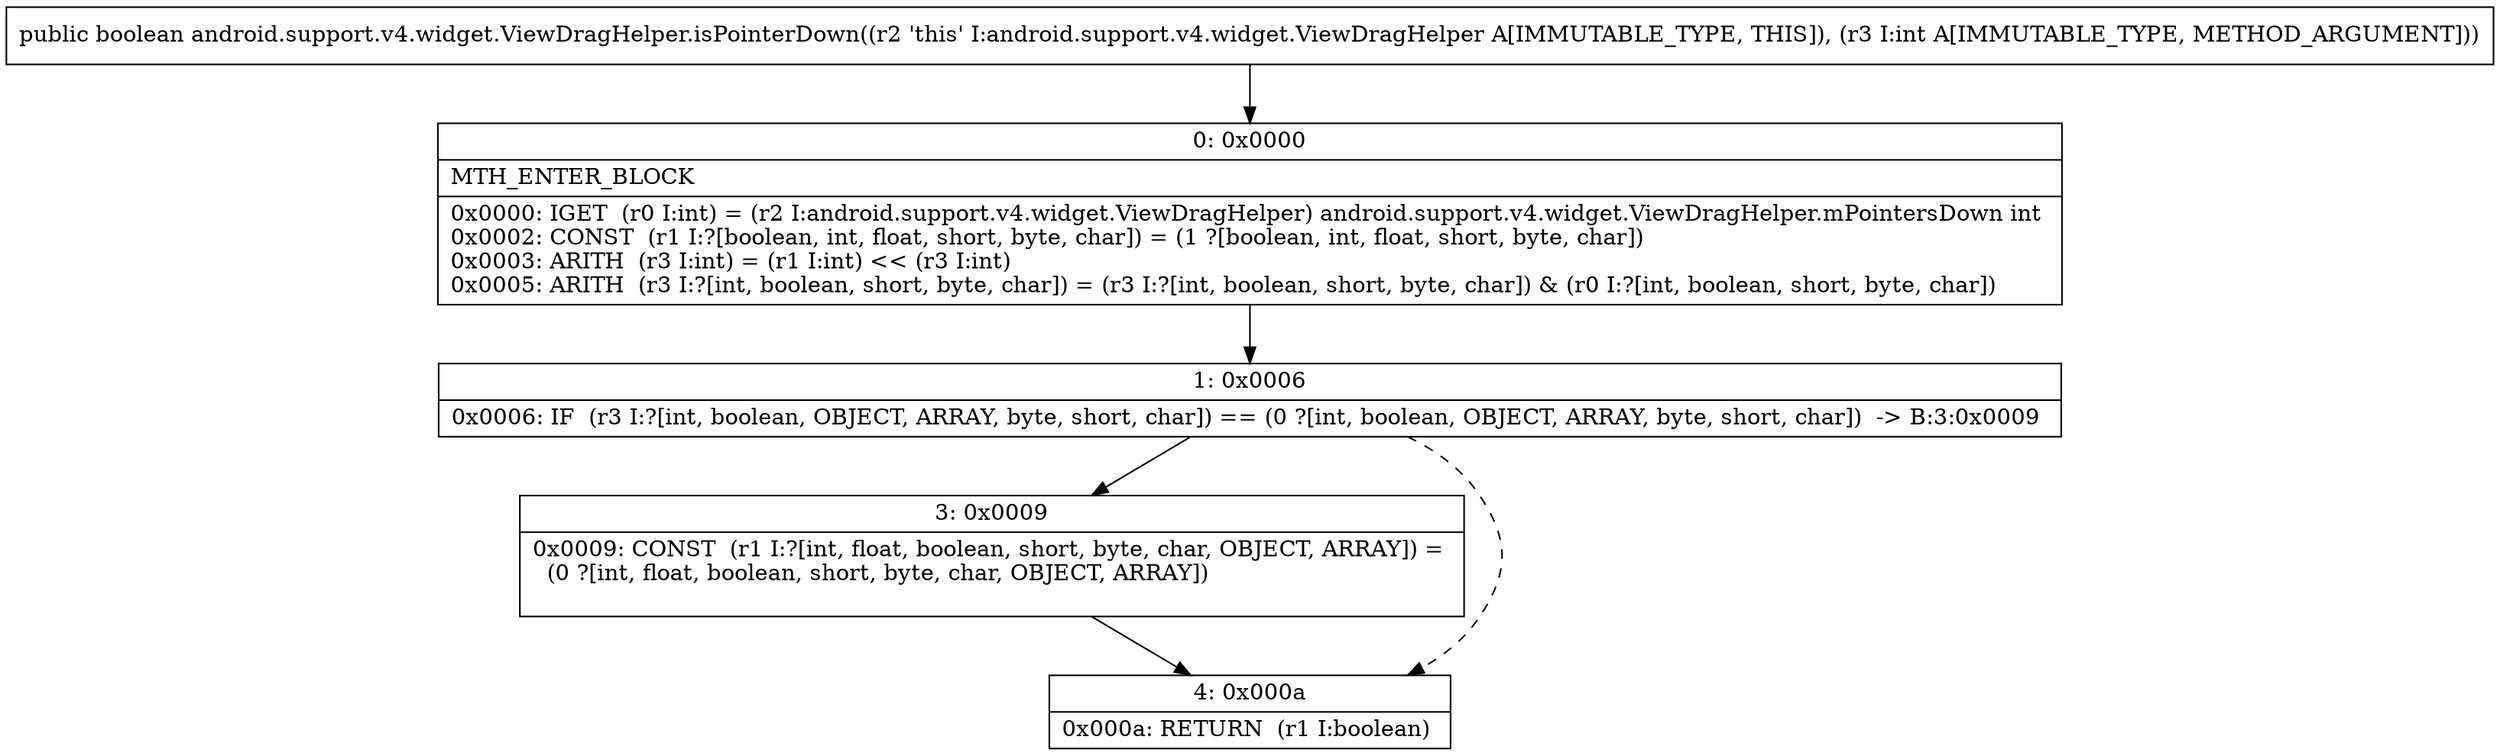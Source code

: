 digraph "CFG forandroid.support.v4.widget.ViewDragHelper.isPointerDown(I)Z" {
Node_0 [shape=record,label="{0\:\ 0x0000|MTH_ENTER_BLOCK\l|0x0000: IGET  (r0 I:int) = (r2 I:android.support.v4.widget.ViewDragHelper) android.support.v4.widget.ViewDragHelper.mPointersDown int \l0x0002: CONST  (r1 I:?[boolean, int, float, short, byte, char]) = (1 ?[boolean, int, float, short, byte, char]) \l0x0003: ARITH  (r3 I:int) = (r1 I:int) \<\< (r3 I:int) \l0x0005: ARITH  (r3 I:?[int, boolean, short, byte, char]) = (r3 I:?[int, boolean, short, byte, char]) & (r0 I:?[int, boolean, short, byte, char]) \l}"];
Node_1 [shape=record,label="{1\:\ 0x0006|0x0006: IF  (r3 I:?[int, boolean, OBJECT, ARRAY, byte, short, char]) == (0 ?[int, boolean, OBJECT, ARRAY, byte, short, char])  \-\> B:3:0x0009 \l}"];
Node_3 [shape=record,label="{3\:\ 0x0009|0x0009: CONST  (r1 I:?[int, float, boolean, short, byte, char, OBJECT, ARRAY]) = \l  (0 ?[int, float, boolean, short, byte, char, OBJECT, ARRAY])\l \l}"];
Node_4 [shape=record,label="{4\:\ 0x000a|0x000a: RETURN  (r1 I:boolean) \l}"];
MethodNode[shape=record,label="{public boolean android.support.v4.widget.ViewDragHelper.isPointerDown((r2 'this' I:android.support.v4.widget.ViewDragHelper A[IMMUTABLE_TYPE, THIS]), (r3 I:int A[IMMUTABLE_TYPE, METHOD_ARGUMENT])) }"];
MethodNode -> Node_0;
Node_0 -> Node_1;
Node_1 -> Node_3;
Node_1 -> Node_4[style=dashed];
Node_3 -> Node_4;
}

